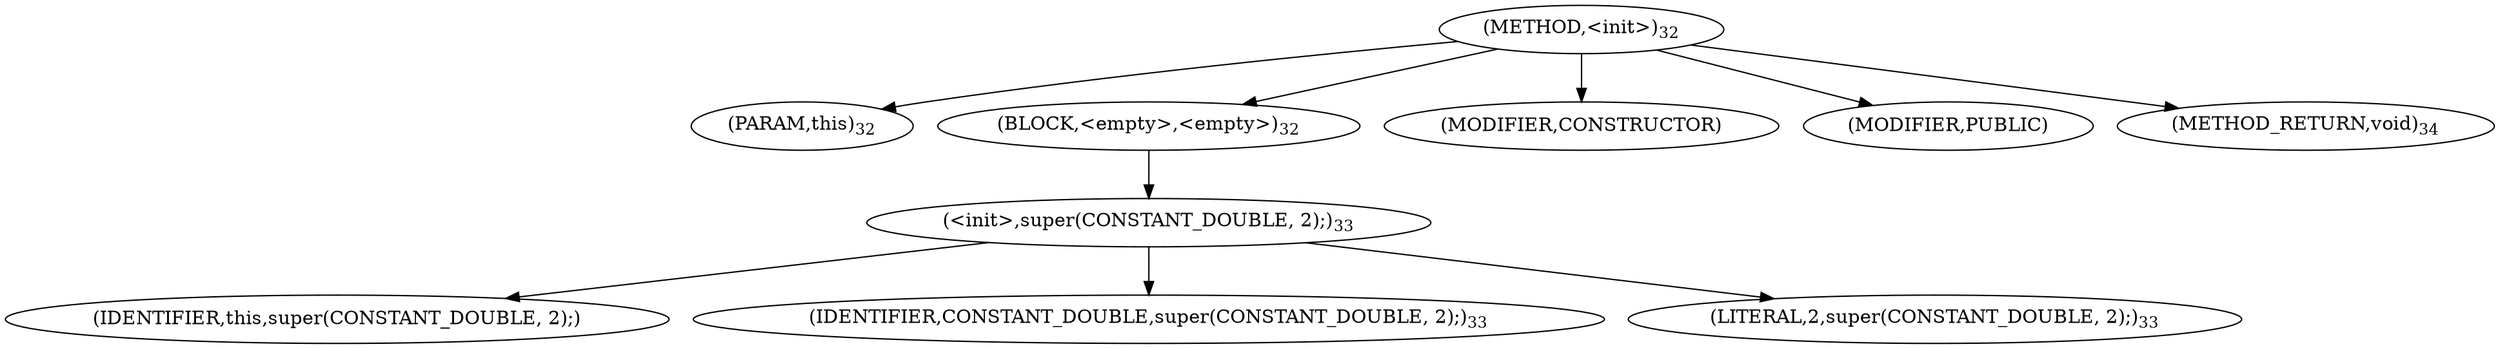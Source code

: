 digraph "&lt;init&gt;" {  
"13" [label = <(METHOD,&lt;init&gt;)<SUB>32</SUB>> ]
"4" [label = <(PARAM,this)<SUB>32</SUB>> ]
"14" [label = <(BLOCK,&lt;empty&gt;,&lt;empty&gt;)<SUB>32</SUB>> ]
"15" [label = <(&lt;init&gt;,super(CONSTANT_DOUBLE, 2);)<SUB>33</SUB>> ]
"3" [label = <(IDENTIFIER,this,super(CONSTANT_DOUBLE, 2);)> ]
"16" [label = <(IDENTIFIER,CONSTANT_DOUBLE,super(CONSTANT_DOUBLE, 2);)<SUB>33</SUB>> ]
"17" [label = <(LITERAL,2,super(CONSTANT_DOUBLE, 2);)<SUB>33</SUB>> ]
"18" [label = <(MODIFIER,CONSTRUCTOR)> ]
"19" [label = <(MODIFIER,PUBLIC)> ]
"20" [label = <(METHOD_RETURN,void)<SUB>34</SUB>> ]
  "13" -> "4" 
  "13" -> "14" 
  "13" -> "18" 
  "13" -> "19" 
  "13" -> "20" 
  "14" -> "15" 
  "15" -> "3" 
  "15" -> "16" 
  "15" -> "17" 
}
